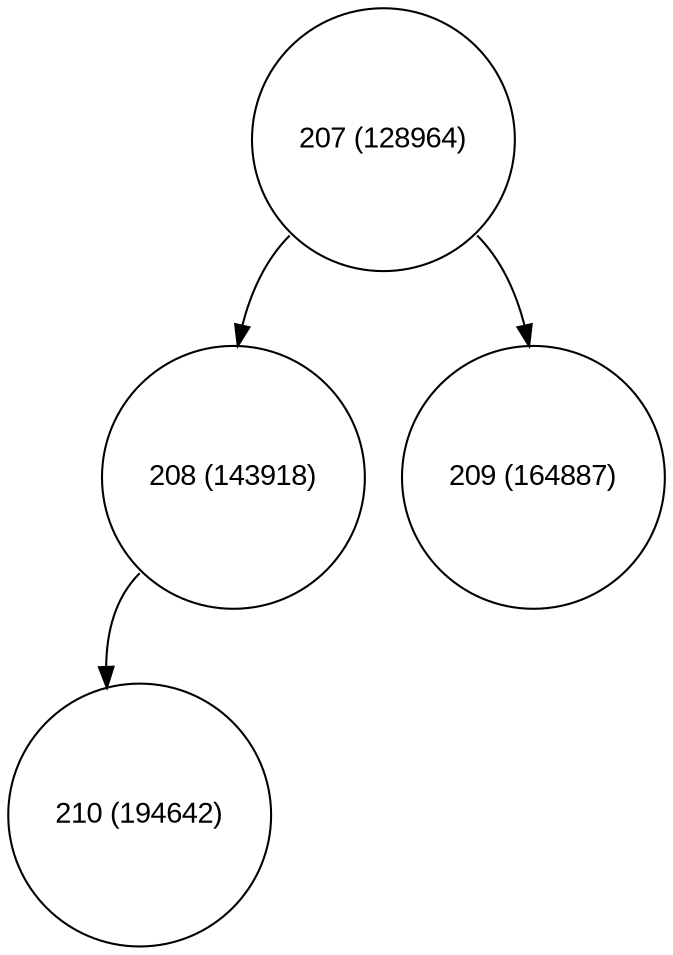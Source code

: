 digraph move_down {
	node [fontname="Arial", shape="circle", width=0.5]; 

	0 [label = "207 (128964)"];
	0:sw -> 1;
	1 [label = "208 (143918)"];
	1:sw -> 3;
	3 [label = "210 (194642)"];
	0:se -> 2;
	2 [label = "209 (164887)"];
}
